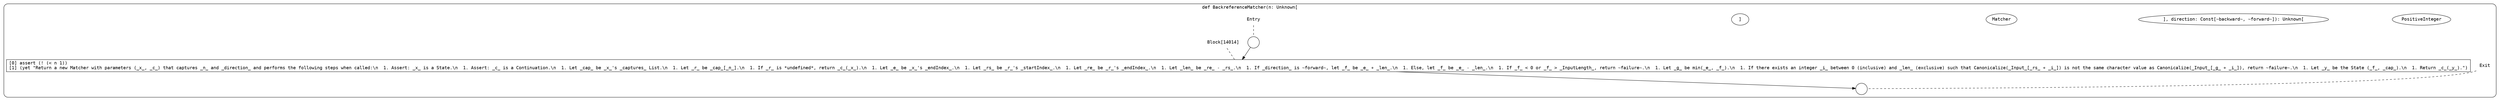digraph {
  graph [fontname = "Consolas"]
  node [fontname = "Consolas"]
  edge [fontname = "Consolas"]
  subgraph cluster2277 {
    label = "def BackreferenceMatcher(n: Unknown["PositiveInteger"], direction: Const[~backward~, ~forward~]): Unknown["Matcher"]"
    style = rounded
    cluster2277_entry_name [shape=none, label=<<font color="black">Entry</font>>]
    cluster2277_entry_name -> cluster2277_entry [arrowhead=none, color="black", style=dashed]
    cluster2277_entry [shape=circle label=" " color="black" fillcolor="white" style=filled]
    cluster2277_entry -> node14014 [color="black"]
    cluster2277_exit_name [shape=none, label=<<font color="black">Exit</font>>]
    cluster2277_exit_name -> cluster2277_exit [arrowhead=none, color="black", style=dashed]
    cluster2277_exit [shape=circle label=" " color="black" fillcolor="white" style=filled]
    node14014_name [shape=none, label=<<font color="black">Block[14014]</font>>]
    node14014_name -> node14014 [arrowhead=none, color="black", style=dashed]
    node14014 [shape=box, label=<<font color="black">[0] assert (! (&lt; n 1))<BR ALIGN="LEFT"/>[1] (yet &quot;Return a new Matcher with parameters (_x_, _c_) that captures _n_ and _direction_ and performs the following steps when called:\n  1. Assert: _x_ is a State.\n  1. Assert: _c_ is a Continuation.\n  1. Let _cap_ be _x_'s _captures_ List.\n  1. Let _r_ be _cap_[_n_].\n  1. If _r_ is *undefined*, return _c_(_x_).\n  1. Let _e_ be _x_'s _endIndex_.\n  1. Let _rs_ be _r_'s _startIndex_.\n  1. Let _re_ be _r_'s _endIndex_.\n  1. Let _len_ be _re_ - _rs_.\n  1. If _direction_ is ~forward~, let _f_ be _e_ + _len_.\n  1. Else, let _f_ be _e_ - _len_.\n  1. If _f_ &lt; 0 or _f_ &gt; _InputLength_, return ~failure~.\n  1. Let _g_ be min(_e_, _f_).\n  1. If there exists an integer _i_ between 0 (inclusive) and _len_ (exclusive) such that Canonicalize(_Input_[_rs_ + _i_]) is not the same character value as Canonicalize(_Input_[_g_ + _i_]), return ~failure~.\n  1. Let _y_ be the State (_f_, _cap_).\n  1. Return _c_(_y_).&quot;)<BR ALIGN="LEFT"/></font>> color="black" fillcolor="white", style=filled]
    node14014 -> cluster2277_exit [color="black"]
  }
}